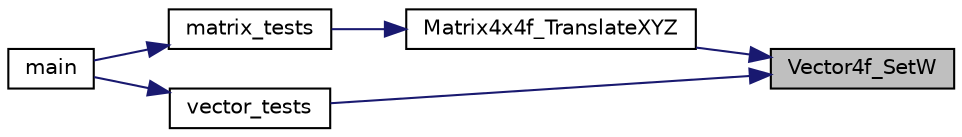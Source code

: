 digraph "Vector4f_SetW"
{
 // LATEX_PDF_SIZE
  edge [fontname="Helvetica",fontsize="10",labelfontname="Helvetica",labelfontsize="10"];
  node [fontname="Helvetica",fontsize="10",shape=record];
  rankdir="RL";
  Node1 [label="Vector4f_SetW",height=0.2,width=0.4,color="black", fillcolor="grey75", style="filled", fontcolor="black",tooltip=" "];
  Node1 -> Node2 [dir="back",color="midnightblue",fontsize="10",style="solid",fontname="Helvetica"];
  Node2 [label="Matrix4x4f_TranslateXYZ",height=0.2,width=0.4,color="black", fillcolor="white", style="filled",URL="$maths3d_8h.html#ad9ab510eb17aa1dc3dc76005eb09d667",tooltip=" "];
  Node2 -> Node3 [dir="back",color="midnightblue",fontsize="10",style="solid",fontname="Helvetica"];
  Node3 [label="matrix_tests",height=0.2,width=0.4,color="black", fillcolor="white", style="filled",URL="$tests_8cpp.html#a81702378d4fe24787c381f549e8e1847",tooltip=" "];
  Node3 -> Node4 [dir="back",color="midnightblue",fontsize="10",style="solid",fontname="Helvetica"];
  Node4 [label="main",height=0.2,width=0.4,color="black", fillcolor="white", style="filled",URL="$tests_8cpp.html#ac0f2228420376f4db7e1274f2b41667c",tooltip=" "];
  Node1 -> Node5 [dir="back",color="midnightblue",fontsize="10",style="solid",fontname="Helvetica"];
  Node5 [label="vector_tests",height=0.2,width=0.4,color="black", fillcolor="white", style="filled",URL="$tests_8cpp.html#a0e64913f2f7932ab8f3b57ab47d494a7",tooltip=" "];
  Node5 -> Node4 [dir="back",color="midnightblue",fontsize="10",style="solid",fontname="Helvetica"];
}
